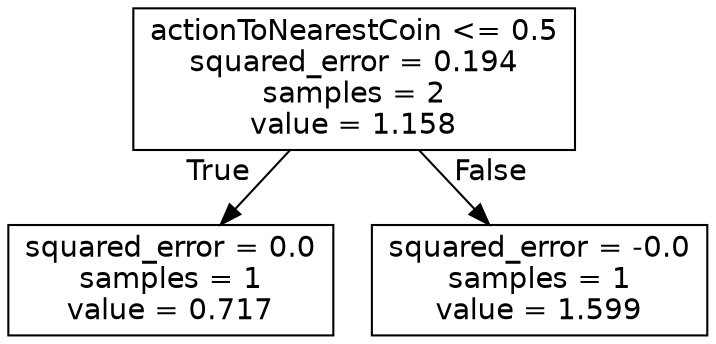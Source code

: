 digraph Tree {
node [shape=box, fontname="helvetica"] ;
edge [fontname="helvetica"] ;
0 [label="actionToNearestCoin <= 0.5\nsquared_error = 0.194\nsamples = 2\nvalue = 1.158"] ;
1 [label="squared_error = 0.0\nsamples = 1\nvalue = 0.717"] ;
0 -> 1 [labeldistance=2.5, labelangle=45, headlabel="True"] ;
2 [label="squared_error = -0.0\nsamples = 1\nvalue = 1.599"] ;
0 -> 2 [labeldistance=2.5, labelangle=-45, headlabel="False"] ;
}